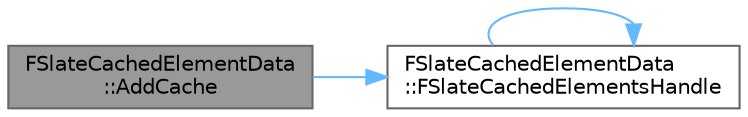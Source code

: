 digraph "FSlateCachedElementData::AddCache"
{
 // INTERACTIVE_SVG=YES
 // LATEX_PDF_SIZE
  bgcolor="transparent";
  edge [fontname=Helvetica,fontsize=10,labelfontname=Helvetica,labelfontsize=10];
  node [fontname=Helvetica,fontsize=10,shape=box,height=0.2,width=0.4];
  rankdir="LR";
  Node1 [id="Node000001",label="FSlateCachedElementData\l::AddCache",height=0.2,width=0.4,color="gray40", fillcolor="grey60", style="filled", fontcolor="black",tooltip="Create a new CachedElementList, occurs when adding a cached element whose top level draw widget is no..."];
  Node1 -> Node2 [id="edge1_Node000001_Node000002",color="steelblue1",style="solid",tooltip=" "];
  Node2 [id="Node000002",label="FSlateCachedElementData\l::FSlateCachedElementsHandle",height=0.2,width=0.4,color="grey40", fillcolor="white", style="filled",URL="$d3/d0f/structFSlateCachedElementData.html#a14caf7297e562e5ce6d871b2c68c0783",tooltip=" "];
  Node2 -> Node2 [id="edge2_Node000002_Node000002",color="steelblue1",style="solid",tooltip=" "];
}
